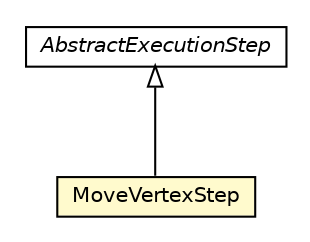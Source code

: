 #!/usr/local/bin/dot
#
# Class diagram 
# Generated by UMLGraph version R5_6-24-gf6e263 (http://www.umlgraph.org/)
#

digraph G {
	edge [fontname="Helvetica",fontsize=10,labelfontname="Helvetica",labelfontsize=10];
	node [fontname="Helvetica",fontsize=10,shape=plaintext];
	nodesep=0.25;
	ranksep=0.5;
	// com.orientechnologies.orient.core.sql.executor.AbstractExecutionStep
	c1140453 [label=<<table title="com.orientechnologies.orient.core.sql.executor.AbstractExecutionStep" border="0" cellborder="1" cellspacing="0" cellpadding="2" port="p" href="./AbstractExecutionStep.html">
		<tr><td><table border="0" cellspacing="0" cellpadding="1">
<tr><td align="center" balign="center"><font face="Helvetica-Oblique"> AbstractExecutionStep </font></td></tr>
		</table></td></tr>
		</table>>, URL="./AbstractExecutionStep.html", fontname="Helvetica", fontcolor="black", fontsize=10.0];
	// com.orientechnologies.orient.core.sql.executor.MoveVertexStep
	c1140486 [label=<<table title="com.orientechnologies.orient.core.sql.executor.MoveVertexStep" border="0" cellborder="1" cellspacing="0" cellpadding="2" port="p" bgcolor="lemonChiffon" href="./MoveVertexStep.html">
		<tr><td><table border="0" cellspacing="0" cellpadding="1">
<tr><td align="center" balign="center"> MoveVertexStep </td></tr>
		</table></td></tr>
		</table>>, URL="./MoveVertexStep.html", fontname="Helvetica", fontcolor="black", fontsize=10.0];
	//com.orientechnologies.orient.core.sql.executor.MoveVertexStep extends com.orientechnologies.orient.core.sql.executor.AbstractExecutionStep
	c1140453:p -> c1140486:p [dir=back,arrowtail=empty];
}

